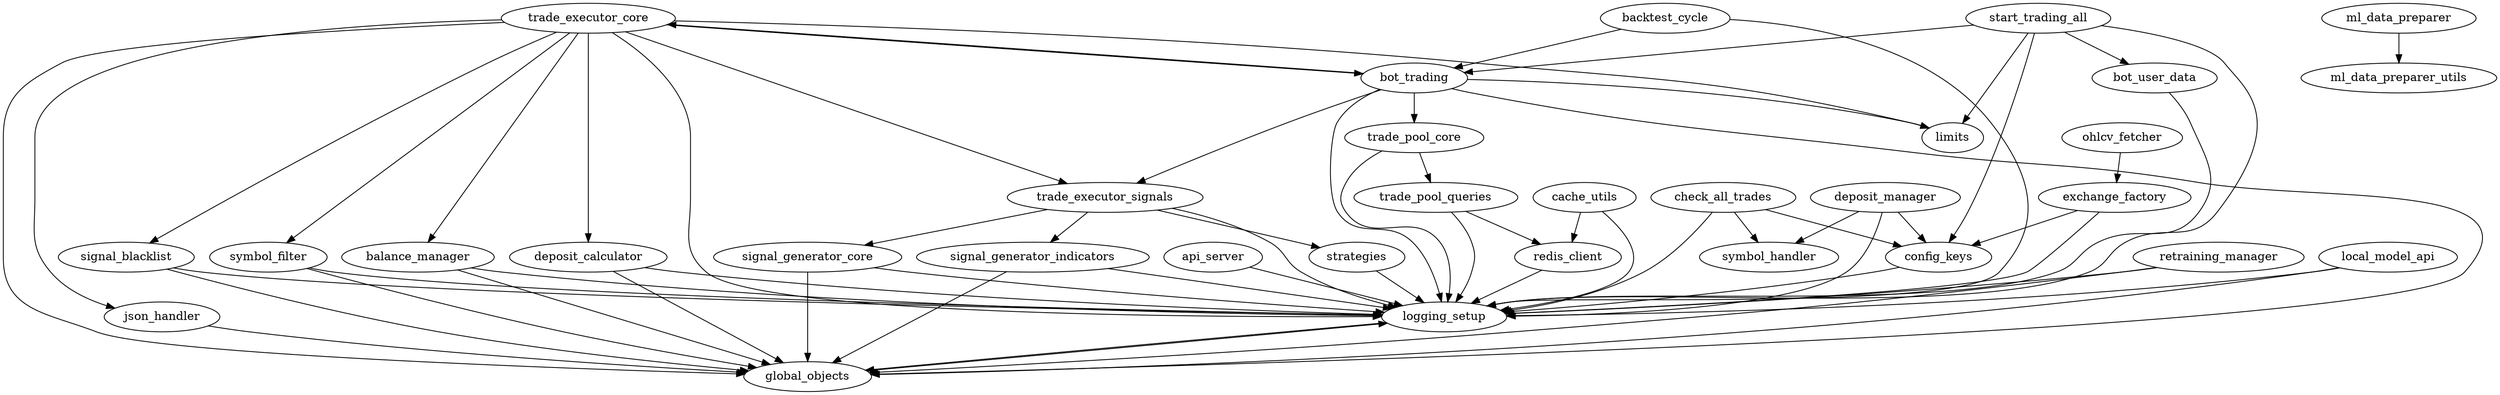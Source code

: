 digraph trading_bot {
    // Core Trading Logic
    trade_executor_core -> logging_setup;
    trade_executor_core -> json_handler;
    trade_executor_core -> trade_executor_signals;
    trade_executor_core -> bot_trading;
    trade_executor_core -> global_objects;
    trade_executor_core -> symbol_filter;
    trade_executor_core -> balance_manager;
    trade_executor_core -> deposit_calculator;
    trade_executor_core -> signal_blacklist;
    trade_executor_core -> limits;  // Added 2025-03-30
    trade_executor_signals -> logging_setup;
    trade_executor_signals -> signal_generator_core;
    trade_executor_signals -> signal_generator_indicators;
    trade_executor_signals -> strategies;
    bot_trading -> logging_setup;
    bot_trading -> trade_executor_core;
    bot_trading -> trade_executor_signals;  // Added 2025-03-29
    bot_trading -> trade_pool_core;
    bot_trading -> global_objects;
    bot_trading -> limits;  // Added 2025-03-30
    start_trading_all -> logging_setup;
    start_trading_all -> bot_trading;
    start_trading_all -> config_keys;
    start_trading_all -> bot_user_data;
    start_trading_all -> limits;  // Added 2025-03-30
    signal_generator_core -> logging_setup;
    signal_generator_core -> global_objects;
    signal_generator_indicators -> logging_setup;
    signal_generator_indicators -> global_objects;
    strategies -> logging_setup;
    trade_pool_core -> logging_setup;
    trade_pool_core -> trade_pool_queries;
    trade_pool_queries -> logging_setup;
    trade_pool_queries -> redis_client;
    global_objects -> logging_setup;
    symbol_filter -> logging_setup;
    symbol_filter -> global_objects;
    balance_manager -> logging_setup;
    balance_manager -> global_objects;
    deposit_calculator -> logging_setup;
    deposit_calculator -> global_objects;
    signal_blacklist -> logging_setup;
    signal_blacklist -> global_objects;
    retraining_manager -> logging_setup;
    retraining_manager -> global_objects;
    local_model_api -> logging_setup;
    local_model_api -> global_objects;

    // Supporting Modules
    logging_setup -> global_objects;
    config_keys -> logging_setup;
    redis_client -> logging_setup;
    json_handler -> global_objects;
    backtest_cycle -> logging_setup;
    backtest_cycle -> bot_trading;
    bot_user_data -> logging_setup;
    api_server -> logging_setup;

    // Additional Modules
    cache_utils -> logging_setup;
    cache_utils -> redis_client;
    check_all_trades -> logging_setup;
    check_all_trades -> config_keys;  // Added 2025-03-29
    check_all_trades -> symbol_handler;  // Added 2025-03-30
    deposit_manager -> logging_setup;
    deposit_manager -> config_keys;  // Added 2025-03-29
    deposit_manager -> symbol_handler;  // Added 2025-03-30
    exchange_factory -> logging_setup;
    exchange_factory -> config_keys;  // Added 2025-03-29
    ohlcv_fetcher -> exchange_factory;  // Updated 2025-03-29: changed from exchange_setup
    ml_data_preparer -> ml_data_preparer_utils;

    // Non-working modules (physically present but should not be used, 2025-03-29)
    // async_exchange_fetcher [label="async_exchange_fetcher (non-working)"];
    // async_exchange_manager [label="async_exchange_manager (non-working)"];
    // async_ohlcv_fetcher [label="async_ohlcv_fetcher (non-working)"];
    // async_order_fetcher [label="async_order_fetcher (non-working)"];
    // async_ticker_fetcher [label="async_ticker_fetcher (non-working)"];
    // async_utils [label="async_utils (non-working)"];
    // backtest_analyzer [label="backtest_analyzer (non-working)"];
    // backtester [label="backtester (non-working)"];
    // balance_utils [label="balance_utils (non-working)"];
    // bot_commands_balance [label="bot_commands_balance (non-working)"];
    // bot_commands_status [label="bot_commands_status (non-working)"];
    // data_fetcher [label="data_fetcher (non-working)"];
    // holdings_manager [label="holdings_manager (non-working)"];
    // market_analyzer [label="market_analyzer (non-working)"];
    // signal_aggregator [label="signal_aggregator (non-working)"];
    // symbol_utils [label="symbol_utils (non-working)"];
    // trade_blacklist [label="trade_blacklist (non-working)"];
    // analytics [label="analytics (non-working)"];
}
